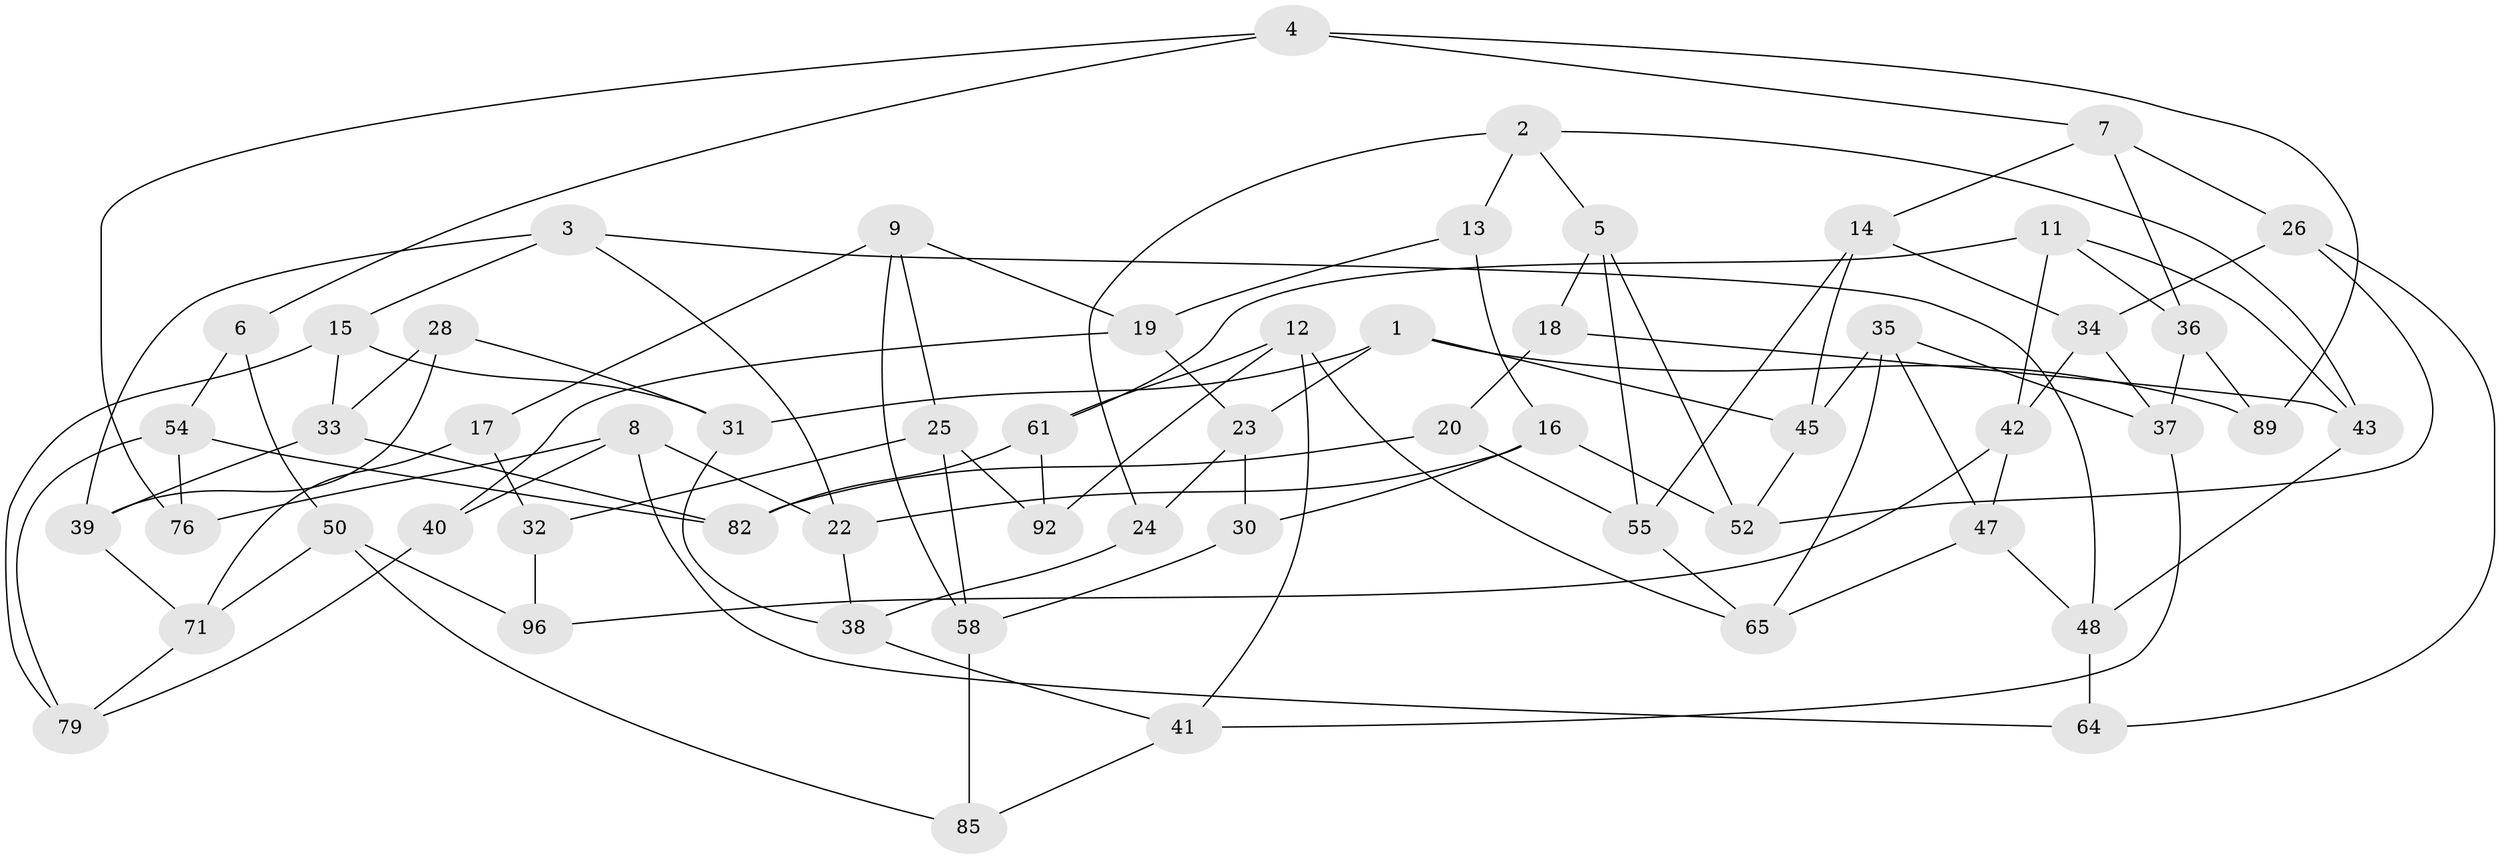 // original degree distribution, {3: 1.0}
// Generated by graph-tools (version 1.1) at 2025/11/02/21/25 10:11:15]
// undirected, 58 vertices, 108 edges
graph export_dot {
graph [start="1"]
  node [color=gray90,style=filled];
  1 [super="+72"];
  2 [super="+21"];
  3 [super="+69"];
  4 [super="+60"];
  5 [super="+88"];
  6;
  7 [super="+10"];
  8 [super="+68"];
  9 [super="+49"];
  11 [super="+80"];
  12 [super="+29"];
  13;
  14 [super="+98"];
  15 [super="+81"];
  16 [super="+27"];
  17;
  18;
  19 [super="+95"];
  20;
  22 [super="+77"];
  23 [super="+57"];
  24;
  25 [super="+46"];
  26 [super="+86"];
  28;
  30;
  31 [super="+66"];
  32;
  33 [super="+44"];
  34 [super="+100"];
  35 [super="+53"];
  36 [super="+84"];
  37 [super="+75"];
  38 [super="+83"];
  39 [super="+51"];
  40;
  41 [super="+94"];
  42 [super="+62"];
  43 [super="+73"];
  45 [super="+56"];
  47 [super="+93"];
  48 [super="+78"];
  50 [super="+59"];
  52 [super="+97"];
  54 [super="+67"];
  55 [super="+74"];
  58 [super="+87"];
  61 [super="+63"];
  64;
  65 [super="+70"];
  71 [super="+91"];
  76;
  79 [super="+99"];
  82 [super="+90"];
  85;
  89;
  92;
  96;
  1 -- 23;
  1 -- 89;
  1 -- 31;
  1 -- 45;
  2 -- 24;
  2 -- 13;
  2 -- 43;
  2 -- 5;
  3 -- 39;
  3 -- 15;
  3 -- 48;
  3 -- 22;
  4 -- 76;
  4 -- 89;
  4 -- 6;
  4 -- 7;
  5 -- 55;
  5 -- 18;
  5 -- 52;
  6 -- 54;
  6 -- 50;
  7 -- 36;
  7 -- 26;
  7 -- 14;
  8 -- 64;
  8 -- 40;
  8 -- 76;
  8 -- 22;
  9 -- 58;
  9 -- 19;
  9 -- 17;
  9 -- 25;
  11 -- 36;
  11 -- 42;
  11 -- 61;
  11 -- 43;
  12 -- 65;
  12 -- 41;
  12 -- 61;
  12 -- 92;
  13 -- 19;
  13 -- 16;
  14 -- 45;
  14 -- 34;
  14 -- 55;
  15 -- 31;
  15 -- 33;
  15 -- 79;
  16 -- 30;
  16 -- 52;
  16 -- 22;
  17 -- 32;
  17 -- 71;
  18 -- 43;
  18 -- 20;
  19 -- 23;
  19 -- 40;
  20 -- 82;
  20 -- 55;
  22 -- 38;
  23 -- 24;
  23 -- 30;
  24 -- 38;
  25 -- 32;
  25 -- 58;
  25 -- 92;
  26 -- 64;
  26 -- 52;
  26 -- 34;
  28 -- 33;
  28 -- 39;
  28 -- 31;
  30 -- 58;
  31 -- 38;
  32 -- 96;
  33 -- 82;
  33 -- 39;
  34 -- 42;
  34 -- 37;
  35 -- 47;
  35 -- 37;
  35 -- 65;
  35 -- 45;
  36 -- 89;
  36 -- 37;
  37 -- 41;
  38 -- 41;
  39 -- 71;
  40 -- 79;
  41 -- 85;
  42 -- 96;
  42 -- 47;
  43 -- 48;
  45 -- 52;
  47 -- 48;
  47 -- 65;
  48 -- 64;
  50 -- 85;
  50 -- 71;
  50 -- 96;
  54 -- 82;
  54 -- 76;
  54 -- 79;
  55 -- 65;
  58 -- 85;
  61 -- 82;
  61 -- 92;
  71 -- 79;
}

